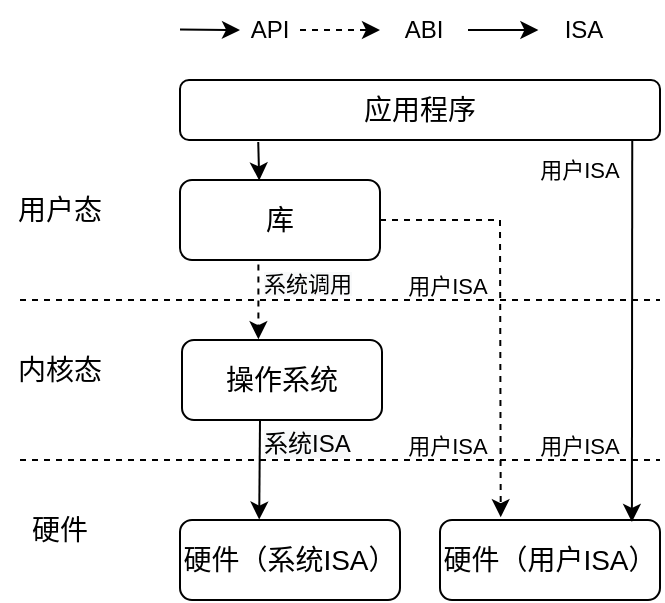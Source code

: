 <mxfile version="20.5.1" type="github"><diagram id="VJ31F7tFiD9yiLQJ6362" name="第 1 页"><mxGraphModel dx="981" dy="757" grid="1" gridSize="10" guides="1" tooltips="1" connect="1" arrows="1" fold="1" page="1" pageScale="1" pageWidth="827" pageHeight="1169" math="0" shadow="0"><root><mxCell id="0"/><mxCell id="1" parent="0"/><mxCell id="g3tVbI0fuikIYznpn4cO-2" value="&lt;font style=&quot;font-size: 14px;&quot;&gt;应用程序&lt;/font&gt;" style="rounded=1;whiteSpace=wrap;html=1;" vertex="1" parent="1"><mxGeometry x="280" y="170" width="240" height="30" as="geometry"/></mxCell><mxCell id="g3tVbI0fuikIYznpn4cO-4" value="" style="endArrow=none;dashed=1;html=1;rounded=0;strokeWidth=1;" edge="1" parent="1"><mxGeometry width="50" height="50" relative="1" as="geometry"><mxPoint x="200" y="280" as="sourcePoint"/><mxPoint x="520" y="280" as="targetPoint"/></mxGeometry></mxCell><mxCell id="g3tVbI0fuikIYznpn4cO-5" value="" style="endArrow=none;dashed=1;html=1;rounded=0;strokeWidth=1;" edge="1" parent="1"><mxGeometry width="50" height="50" relative="1" as="geometry"><mxPoint x="200" y="360" as="sourcePoint"/><mxPoint x="520" y="360" as="targetPoint"/></mxGeometry></mxCell><mxCell id="g3tVbI0fuikIYznpn4cO-6" value="API" style="text;html=1;strokeColor=none;fillColor=none;align=center;verticalAlign=middle;whiteSpace=wrap;rounded=0;" vertex="1" parent="1"><mxGeometry x="310" y="130" width="30" height="30" as="geometry"/></mxCell><mxCell id="g3tVbI0fuikIYznpn4cO-7" value="ABI" style="text;html=1;strokeColor=none;fillColor=none;align=center;verticalAlign=middle;whiteSpace=wrap;rounded=0;" vertex="1" parent="1"><mxGeometry x="380" y="130" width="44" height="30" as="geometry"/></mxCell><mxCell id="g3tVbI0fuikIYznpn4cO-8" value="ISA" style="text;html=1;strokeColor=none;fillColor=none;align=center;verticalAlign=middle;whiteSpace=wrap;rounded=0;" vertex="1" parent="1"><mxGeometry x="462" y="130" width="40" height="30" as="geometry"/></mxCell><mxCell id="g3tVbI0fuikIYznpn4cO-9" value="&lt;font style=&quot;font-size: 14px;&quot;&gt;用户态&lt;/font&gt;" style="text;html=1;strokeColor=none;fillColor=none;align=center;verticalAlign=middle;whiteSpace=wrap;rounded=0;" vertex="1" parent="1"><mxGeometry x="190" y="220" width="60" height="30" as="geometry"/></mxCell><mxCell id="g3tVbI0fuikIYznpn4cO-10" value="&lt;font style=&quot;font-size: 14px;&quot;&gt;内核态&lt;/font&gt;" style="text;html=1;strokeColor=none;fillColor=none;align=center;verticalAlign=middle;whiteSpace=wrap;rounded=0;" vertex="1" parent="1"><mxGeometry x="190" y="300" width="60" height="30" as="geometry"/></mxCell><mxCell id="g3tVbI0fuikIYznpn4cO-11" value="&lt;font style=&quot;font-size: 14px;&quot;&gt;硬件&lt;/font&gt;" style="text;html=1;strokeColor=none;fillColor=none;align=center;verticalAlign=middle;whiteSpace=wrap;rounded=0;" vertex="1" parent="1"><mxGeometry x="190" y="380" width="60" height="30" as="geometry"/></mxCell><mxCell id="g3tVbI0fuikIYznpn4cO-12" value="&lt;font style=&quot;font-size: 14px;&quot;&gt;硬件（用户ISA）&lt;/font&gt;" style="rounded=1;whiteSpace=wrap;html=1;" vertex="1" parent="1"><mxGeometry x="410" y="390" width="110" height="40" as="geometry"/></mxCell><mxCell id="g3tVbI0fuikIYznpn4cO-15" value="&lt;font style=&quot;font-size: 14px;&quot;&gt;库&lt;/font&gt;" style="rounded=1;whiteSpace=wrap;html=1;" vertex="1" parent="1"><mxGeometry x="280" y="220" width="100" height="40" as="geometry"/></mxCell><mxCell id="g3tVbI0fuikIYznpn4cO-16" value="&lt;font style=&quot;font-size: 14px;&quot;&gt;硬件（系统ISA）&lt;/font&gt;" style="rounded=1;whiteSpace=wrap;html=1;" vertex="1" parent="1"><mxGeometry x="280" y="390" width="110" height="40" as="geometry"/></mxCell><mxCell id="g3tVbI0fuikIYznpn4cO-17" value="&lt;font style=&quot;font-size: 14px;&quot;&gt;操作系统&lt;/font&gt;" style="rounded=1;whiteSpace=wrap;html=1;" vertex="1" parent="1"><mxGeometry x="281" y="300" width="100" height="40" as="geometry"/></mxCell><mxCell id="g3tVbI0fuikIYznpn4cO-18" value="" style="endArrow=classic;html=1;rounded=0;strokeWidth=1;exitX=0.838;exitY=1.033;exitDx=0;exitDy=0;exitPerimeter=0;entryX=0.645;entryY=0.05;entryDx=0;entryDy=0;entryPerimeter=0;" edge="1" parent="1"><mxGeometry width="50" height="50" relative="1" as="geometry"><mxPoint x="506.12" y="199.99" as="sourcePoint"/><mxPoint x="505.95" y="391" as="targetPoint"/></mxGeometry></mxCell><mxCell id="g3tVbI0fuikIYznpn4cO-23" value="" style="endArrow=classic;html=1;rounded=0;dashed=1;strokeWidth=1;exitX=1;exitY=0.5;exitDx=0;exitDy=0;entryX=0.276;entryY=-0.035;entryDx=0;entryDy=0;entryPerimeter=0;" edge="1" parent="1" source="g3tVbI0fuikIYznpn4cO-15" target="g3tVbI0fuikIYznpn4cO-12"><mxGeometry width="50" height="50" relative="1" as="geometry"><mxPoint x="400" y="280" as="sourcePoint"/><mxPoint x="450" y="230" as="targetPoint"/><Array as="points"><mxPoint x="440" y="240"/></Array></mxGeometry></mxCell><mxCell id="g3tVbI0fuikIYznpn4cO-24" value="" style="endArrow=classic;html=1;rounded=0;strokeWidth=1;exitX=0.39;exitY=1.005;exitDx=0;exitDy=0;exitPerimeter=0;entryX=0.36;entryY=-0.005;entryDx=0;entryDy=0;entryPerimeter=0;" edge="1" parent="1" source="g3tVbI0fuikIYznpn4cO-17" target="g3tVbI0fuikIYznpn4cO-16"><mxGeometry width="50" height="50" relative="1" as="geometry"><mxPoint x="310" y="400" as="sourcePoint"/><mxPoint x="360" y="350" as="targetPoint"/></mxGeometry></mxCell><mxCell id="g3tVbI0fuikIYznpn4cO-25" value="" style="endArrow=classic;html=1;rounded=0;strokeWidth=1;exitX=0.163;exitY=1.033;exitDx=0;exitDy=0;exitPerimeter=0;entryX=0.396;entryY=0.005;entryDx=0;entryDy=0;entryPerimeter=0;" edge="1" parent="1" source="g3tVbI0fuikIYznpn4cO-2" target="g3tVbI0fuikIYznpn4cO-15"><mxGeometry width="50" height="50" relative="1" as="geometry"><mxPoint x="210" y="270" as="sourcePoint"/><mxPoint x="260" y="220" as="targetPoint"/></mxGeometry></mxCell><mxCell id="g3tVbI0fuikIYznpn4cO-26" value="" style="endArrow=classic;html=1;rounded=0;strokeWidth=1;exitX=0.392;exitY=1.055;exitDx=0;exitDy=0;exitPerimeter=0;entryX=0.382;entryY=-0.035;entryDx=0;entryDy=0;entryPerimeter=0;dashed=1;" edge="1" parent="1" source="g3tVbI0fuikIYznpn4cO-15"><mxGeometry width="50" height="50" relative="1" as="geometry"><mxPoint x="319.2" y="270.8" as="sourcePoint"/><mxPoint x="319.2" y="299.6" as="targetPoint"/></mxGeometry></mxCell><mxCell id="g3tVbI0fuikIYznpn4cO-27" value="&lt;font style=&quot;font-size: 11px;&quot;&gt;用户ISA&lt;/font&gt;" style="text;html=1;strokeColor=none;fillColor=none;align=center;verticalAlign=middle;whiteSpace=wrap;rounded=0;" vertex="1" parent="1"><mxGeometry x="384" y="258" width="60" height="30" as="geometry"/></mxCell><mxCell id="g3tVbI0fuikIYznpn4cO-28" value="&lt;font style=&quot;font-size: 11px;&quot;&gt;用户ISA&lt;/font&gt;" style="text;html=1;strokeColor=none;fillColor=none;align=center;verticalAlign=middle;whiteSpace=wrap;rounded=0;" vertex="1" parent="1"><mxGeometry x="450" y="200" width="60" height="30" as="geometry"/></mxCell><mxCell id="g3tVbI0fuikIYznpn4cO-29" value="&lt;font style=&quot;font-size: 11px;&quot;&gt;用户ISA&lt;/font&gt;" style="text;html=1;strokeColor=none;fillColor=none;align=center;verticalAlign=middle;whiteSpace=wrap;rounded=0;" vertex="1" parent="1"><mxGeometry x="450" y="338" width="60" height="30" as="geometry"/></mxCell><mxCell id="g3tVbI0fuikIYznpn4cO-30" value="&lt;font style=&quot;font-size: 11px;&quot;&gt;用户ISA&lt;/font&gt;" style="text;html=1;strokeColor=none;fillColor=none;align=center;verticalAlign=middle;whiteSpace=wrap;rounded=0;" vertex="1" parent="1"><mxGeometry x="384" y="338" width="60" height="30" as="geometry"/></mxCell><mxCell id="g3tVbI0fuikIYznpn4cO-31" value="&lt;font style=&quot;font-size: 12px;&quot;&gt;&lt;span style=&quot;color: rgb(0, 0, 0); font-family: Helvetica; font-style: normal; font-variant-ligatures: normal; font-variant-caps: normal; font-weight: 400; letter-spacing: normal; orphans: 2; text-align: center; text-indent: 0px; text-transform: none; widows: 2; word-spacing: 0px; -webkit-text-stroke-width: 0px; background-color: rgb(248, 249, 250); text-decoration-thickness: initial; text-decoration-style: initial; text-decoration-color: initial; float: none; display: inline !important;&quot;&gt;&lt;font style=&quot;font-size: 12px;&quot;&gt;系统&lt;/font&gt;&lt;/span&gt;&lt;span style=&quot;color: rgb(0, 0, 0); font-family: Helvetica; font-style: normal; font-variant-ligatures: normal; font-variant-caps: normal; font-weight: 400; letter-spacing: normal; orphans: 2; text-align: center; text-indent: 0px; text-transform: none; widows: 2; word-spacing: 0px; -webkit-text-stroke-width: 0px; background-color: rgb(248, 249, 250); text-decoration-thickness: initial; text-decoration-style: initial; text-decoration-color: initial; float: none; display: inline !important;&quot;&gt;ISA&lt;/span&gt;&lt;/font&gt;" style="text;whiteSpace=wrap;html=1;fontSize=11;" vertex="1" parent="1"><mxGeometry x="320" y="337.5" width="70" height="35" as="geometry"/></mxCell><mxCell id="g3tVbI0fuikIYznpn4cO-32" value="&lt;font style=&quot;&quot;&gt;&lt;span style=&quot;color: rgb(0, 0, 0); font-family: Helvetica; font-style: normal; font-variant-ligatures: normal; font-variant-caps: normal; font-weight: 400; letter-spacing: normal; orphans: 2; text-align: center; text-indent: 0px; text-transform: none; widows: 2; word-spacing: 0px; -webkit-text-stroke-width: 0px; background-color: rgb(248, 249, 250); text-decoration-thickness: initial; text-decoration-style: initial; text-decoration-color: initial; float: none; display: inline !important;&quot;&gt;&lt;font style=&quot;font-size: 11px;&quot;&gt;系统调用&lt;/font&gt;&lt;/span&gt;&lt;/font&gt;" style="text;whiteSpace=wrap;html=1;fontSize=11;" vertex="1" parent="1"><mxGeometry x="320" y="259" width="60" height="21" as="geometry"/></mxCell><mxCell id="g3tVbI0fuikIYznpn4cO-33" value="" style="endArrow=classic;html=1;rounded=0;dashed=1;strokeWidth=1;fontSize=12;" edge="1" parent="1" source="g3tVbI0fuikIYznpn4cO-6" target="g3tVbI0fuikIYznpn4cO-7"><mxGeometry width="50" height="50" relative="1" as="geometry"><mxPoint x="340" y="170" as="sourcePoint"/><mxPoint x="390" y="120" as="targetPoint"/></mxGeometry></mxCell><mxCell id="g3tVbI0fuikIYznpn4cO-35" value="" style="endArrow=classic;html=1;rounded=0;strokeWidth=1;fontSize=12;entryX=0;entryY=0.5;entryDx=0;entryDy=0;" edge="1" parent="1" target="g3tVbI0fuikIYznpn4cO-6"><mxGeometry width="50" height="50" relative="1" as="geometry"><mxPoint x="280" y="144.8" as="sourcePoint"/><mxPoint x="300" y="144.8" as="targetPoint"/></mxGeometry></mxCell><mxCell id="g3tVbI0fuikIYznpn4cO-36" value="" style="endArrow=classic;html=1;rounded=0;strokeWidth=1;fontSize=12;exitX=1;exitY=0.5;exitDx=0;exitDy=0;entryX=-0.07;entryY=0.5;entryDx=0;entryDy=0;entryPerimeter=0;" edge="1" parent="1" source="g3tVbI0fuikIYznpn4cO-7" target="g3tVbI0fuikIYznpn4cO-8"><mxGeometry width="50" height="50" relative="1" as="geometry"><mxPoint x="430" y="144.8" as="sourcePoint"/><mxPoint x="450" y="144.8" as="targetPoint"/></mxGeometry></mxCell></root></mxGraphModel></diagram></mxfile>